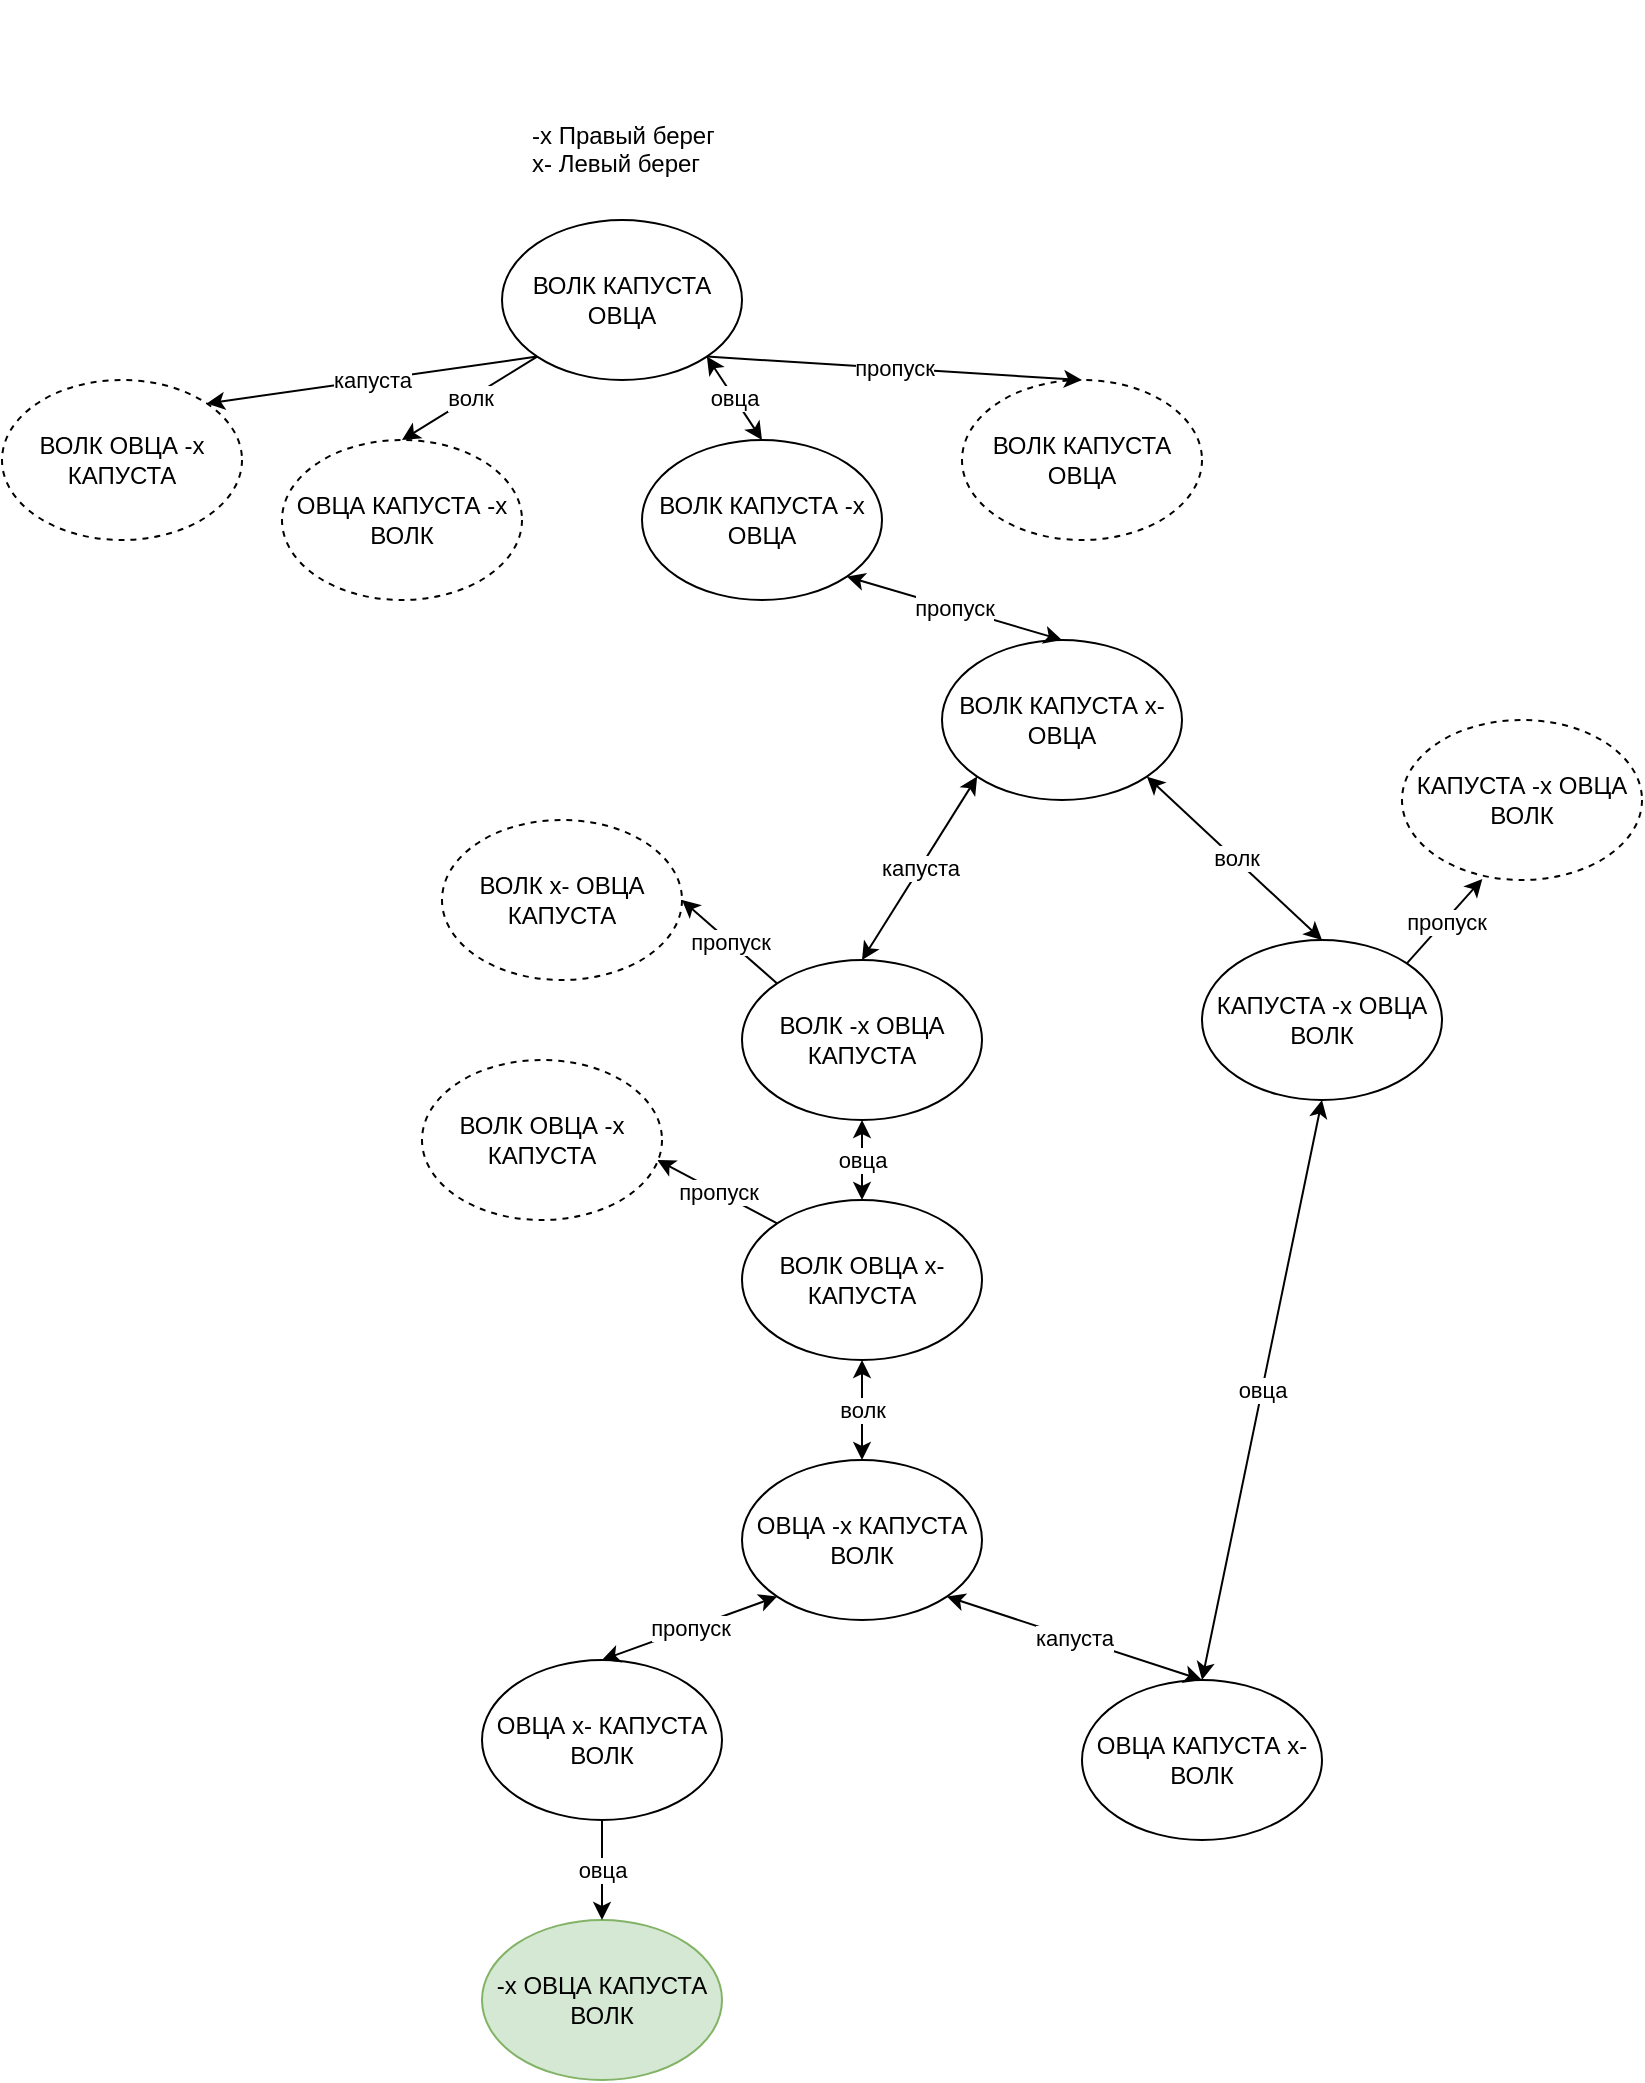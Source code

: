 <mxfile version="20.8.13" type="device"><diagram name="Страница 1" id="RQJvsmNlZfWdsytIV_r7"><mxGraphModel dx="989" dy="1708" grid="1" gridSize="10" guides="1" tooltips="1" connect="1" arrows="1" fold="1" page="1" pageScale="1" pageWidth="827" pageHeight="1169" math="0" shadow="0"><root><mxCell id="0"/><mxCell id="1" parent="0"/><mxCell id="ZOg1ylQ4TY3AnqUvx3oS-1" value="ВОЛК КАПУСТА ОВЦА" style="ellipse;whiteSpace=wrap;html=1;" parent="1" vertex="1"><mxGeometry x="340" y="30" width="120" height="80" as="geometry"/></mxCell><mxCell id="YB28GY40SFFedUHc5itZ-1" value="ВОЛК КАПУСТА ОВЦА" style="ellipse;whiteSpace=wrap;html=1;dashed=1;" vertex="1" parent="1"><mxGeometry x="570" y="110" width="120" height="80" as="geometry"/></mxCell><mxCell id="YB28GY40SFFedUHc5itZ-3" value="" style="endArrow=classic;html=1;rounded=0;exitX=1;exitY=1;exitDx=0;exitDy=0;entryX=0.5;entryY=0;entryDx=0;entryDy=0;" edge="1" parent="1" source="ZOg1ylQ4TY3AnqUvx3oS-1" target="YB28GY40SFFedUHc5itZ-1"><mxGeometry relative="1" as="geometry"><mxPoint x="510" y="80" as="sourcePoint"/><mxPoint x="610" y="80" as="targetPoint"/></mxGeometry></mxCell><mxCell id="YB28GY40SFFedUHc5itZ-4" value="пропуск" style="edgeLabel;resizable=0;html=1;align=center;verticalAlign=middle;" connectable="0" vertex="1" parent="YB28GY40SFFedUHc5itZ-3"><mxGeometry relative="1" as="geometry"/></mxCell><mxCell id="YB28GY40SFFedUHc5itZ-5" value="ВОЛК ОВЦА -х КАПУСТА" style="ellipse;whiteSpace=wrap;html=1;dashed=1;" vertex="1" parent="1"><mxGeometry x="90" y="110" width="120" height="80" as="geometry"/></mxCell><mxCell id="YB28GY40SFFedUHc5itZ-6" value="" style="endArrow=classic;html=1;rounded=0;exitX=0;exitY=1;exitDx=0;exitDy=0;entryX=1;entryY=0;entryDx=0;entryDy=0;" edge="1" parent="1" source="ZOg1ylQ4TY3AnqUvx3oS-1" target="YB28GY40SFFedUHc5itZ-5"><mxGeometry relative="1" as="geometry"><mxPoint x="329.996" y="144.144" as="sourcePoint"/><mxPoint x="437.57" y="175.86" as="targetPoint"/></mxGeometry></mxCell><mxCell id="YB28GY40SFFedUHc5itZ-7" value="капуста" style="edgeLabel;resizable=0;html=1;align=center;verticalAlign=middle;" connectable="0" vertex="1" parent="YB28GY40SFFedUHc5itZ-6"><mxGeometry relative="1" as="geometry"/></mxCell><mxCell id="YB28GY40SFFedUHc5itZ-8" value="ОВЦА КАПУСТА -х ВОЛК" style="ellipse;whiteSpace=wrap;html=1;dashed=1;" vertex="1" parent="1"><mxGeometry x="230" y="140" width="120" height="80" as="geometry"/></mxCell><mxCell id="YB28GY40SFFedUHc5itZ-9" value="" style="endArrow=classic;html=1;rounded=0;entryX=0.5;entryY=0;entryDx=0;entryDy=0;exitX=0;exitY=1;exitDx=0;exitDy=0;" edge="1" parent="1" source="ZOg1ylQ4TY3AnqUvx3oS-1" target="YB28GY40SFFedUHc5itZ-8"><mxGeometry relative="1" as="geometry"><mxPoint x="350" y="160" as="sourcePoint"/><mxPoint x="282.426" y="141.716" as="targetPoint"/></mxGeometry></mxCell><mxCell id="YB28GY40SFFedUHc5itZ-10" value="волк" style="edgeLabel;resizable=0;html=1;align=center;verticalAlign=middle;" connectable="0" vertex="1" parent="YB28GY40SFFedUHc5itZ-9"><mxGeometry relative="1" as="geometry"/></mxCell><mxCell id="YB28GY40SFFedUHc5itZ-12" value="" style="endArrow=classic;html=1;rounded=0;entryX=0.5;entryY=0;entryDx=0;entryDy=0;exitX=1;exitY=1;exitDx=0;exitDy=0;startArrow=classic;startFill=1;" edge="1" target="YB28GY40SFFedUHc5itZ-14" parent="1" source="ZOg1ylQ4TY3AnqUvx3oS-1"><mxGeometry relative="1" as="geometry"><mxPoint x="497.574" y="130.004" as="sourcePoint"/><mxPoint x="422.426" y="173.436" as="targetPoint"/></mxGeometry></mxCell><mxCell id="YB28GY40SFFedUHc5itZ-13" value="овца" style="edgeLabel;resizable=0;html=1;align=center;verticalAlign=middle;" connectable="0" vertex="1" parent="YB28GY40SFFedUHc5itZ-12"><mxGeometry relative="1" as="geometry"/></mxCell><mxCell id="YB28GY40SFFedUHc5itZ-14" value="ВОЛК КАПУСТА -х ОВЦА" style="ellipse;whiteSpace=wrap;html=1;" vertex="1" parent="1"><mxGeometry x="410" y="140" width="120" height="80" as="geometry"/></mxCell><mxCell id="YB28GY40SFFedUHc5itZ-23" value="&lt;h1&gt;&lt;br&gt;&lt;/h1&gt;&lt;div&gt;-х Правый берег&lt;/div&gt;&lt;div&gt;х- Левый берег&lt;br&gt;&lt;/div&gt;" style="text;html=1;strokeColor=none;fillColor=none;spacing=5;spacingTop=-20;whiteSpace=wrap;overflow=hidden;rounded=0;fontColor=#000000;" vertex="1" parent="1"><mxGeometry x="350" y="-70" width="190" height="120" as="geometry"/></mxCell><mxCell id="YB28GY40SFFedUHc5itZ-85" value="ВОЛК КАПУСТА х- ОВЦА" style="ellipse;whiteSpace=wrap;html=1;" vertex="1" parent="1"><mxGeometry x="560" y="240" width="120" height="80" as="geometry"/></mxCell><mxCell id="YB28GY40SFFedUHc5itZ-86" value="" style="endArrow=classic;html=1;rounded=0;exitX=1;exitY=1;exitDx=0;exitDy=0;entryX=0.5;entryY=0;entryDx=0;entryDy=0;startArrow=classic;startFill=1;" edge="1" parent="1" source="YB28GY40SFFedUHc5itZ-14" target="YB28GY40SFFedUHc5itZ-85"><mxGeometry relative="1" as="geometry"><mxPoint x="549.996" y="228.284" as="sourcePoint"/><mxPoint x="737.57" y="240" as="targetPoint"/></mxGeometry></mxCell><mxCell id="YB28GY40SFFedUHc5itZ-87" value="пропуск" style="edgeLabel;resizable=0;html=1;align=center;verticalAlign=middle;" connectable="0" vertex="1" parent="YB28GY40SFFedUHc5itZ-86"><mxGeometry relative="1" as="geometry"/></mxCell><mxCell id="YB28GY40SFFedUHc5itZ-93" value="К" style="endArrow=classic;html=1;rounded=0;exitX=0;exitY=1;exitDx=0;exitDy=0;entryX=0.5;entryY=0;entryDx=0;entryDy=0;startArrow=classic;startFill=1;" edge="1" parent="1" source="YB28GY40SFFedUHc5itZ-85" target="YB28GY40SFFedUHc5itZ-97"><mxGeometry relative="1" as="geometry"><mxPoint x="497.884" y="350.004" as="sourcePoint"/><mxPoint x="510" y="380" as="targetPoint"/></mxGeometry></mxCell><mxCell id="YB28GY40SFFedUHc5itZ-94" value="капуста" style="edgeLabel;resizable=0;html=1;align=center;verticalAlign=middle;" connectable="0" vertex="1" parent="YB28GY40SFFedUHc5itZ-93"><mxGeometry relative="1" as="geometry"/></mxCell><mxCell id="YB28GY40SFFedUHc5itZ-95" value="К" style="endArrow=classic;html=1;rounded=0;exitX=1;exitY=1;exitDx=0;exitDy=0;entryX=0.5;entryY=0;entryDx=0;entryDy=0;startArrow=classic;startFill=1;" edge="1" parent="1" source="YB28GY40SFFedUHc5itZ-85" target="YB28GY40SFFedUHc5itZ-98"><mxGeometry relative="1" as="geometry"><mxPoint x="617.574" y="370.004" as="sourcePoint"/><mxPoint x="730" y="380" as="targetPoint"/></mxGeometry></mxCell><mxCell id="YB28GY40SFFedUHc5itZ-96" value="волк" style="edgeLabel;resizable=0;html=1;align=center;verticalAlign=middle;" connectable="0" vertex="1" parent="YB28GY40SFFedUHc5itZ-95"><mxGeometry relative="1" as="geometry"/></mxCell><mxCell id="YB28GY40SFFedUHc5itZ-97" value="ВОЛК -х ОВЦА КАПУСТА" style="ellipse;whiteSpace=wrap;html=1;" vertex="1" parent="1"><mxGeometry x="460" y="400" width="120" height="80" as="geometry"/></mxCell><mxCell id="YB28GY40SFFedUHc5itZ-98" value="КАПУСТА -х ОВЦА ВОЛК" style="ellipse;whiteSpace=wrap;html=1;" vertex="1" parent="1"><mxGeometry x="690" y="390" width="120" height="80" as="geometry"/></mxCell><mxCell id="YB28GY40SFFedUHc5itZ-99" value="" style="endArrow=classic;html=1;rounded=0;exitX=1;exitY=0;exitDx=0;exitDy=0;entryX=0.335;entryY=0.993;entryDx=0;entryDy=0;entryPerimeter=0;" edge="1" parent="1" source="YB28GY40SFFedUHc5itZ-98" target="YB28GY40SFFedUHc5itZ-101"><mxGeometry relative="1" as="geometry"><mxPoint x="759.996" y="360.004" as="sourcePoint"/><mxPoint x="830" y="360" as="targetPoint"/></mxGeometry></mxCell><mxCell id="YB28GY40SFFedUHc5itZ-100" value="пропуск" style="edgeLabel;resizable=0;html=1;align=center;verticalAlign=middle;" connectable="0" vertex="1" parent="YB28GY40SFFedUHc5itZ-99"><mxGeometry relative="1" as="geometry"/></mxCell><mxCell id="YB28GY40SFFedUHc5itZ-101" value="КАПУСТА -х ОВЦА ВОЛК" style="ellipse;whiteSpace=wrap;html=1;dashed=1;" vertex="1" parent="1"><mxGeometry x="790" y="280" width="120" height="80" as="geometry"/></mxCell><mxCell id="YB28GY40SFFedUHc5itZ-104" value="" style="endArrow=classic;html=1;rounded=0;exitX=0;exitY=0;exitDx=0;exitDy=0;entryX=1;entryY=0.5;entryDx=0;entryDy=0;" edge="1" parent="1" source="YB28GY40SFFedUHc5itZ-97" target="YB28GY40SFFedUHc5itZ-106"><mxGeometry relative="1" as="geometry"><mxPoint x="394.996" y="402.276" as="sourcePoint"/><mxPoint x="432.77" y="360.0" as="targetPoint"/></mxGeometry></mxCell><mxCell id="YB28GY40SFFedUHc5itZ-105" value="пропуск" style="edgeLabel;resizable=0;html=1;align=center;verticalAlign=middle;" connectable="0" vertex="1" parent="YB28GY40SFFedUHc5itZ-104"><mxGeometry relative="1" as="geometry"/></mxCell><mxCell id="YB28GY40SFFedUHc5itZ-106" value="ВОЛК х- ОВЦА КАПУСТА" style="ellipse;whiteSpace=wrap;html=1;dashed=1;" vertex="1" parent="1"><mxGeometry x="310" y="330" width="120" height="80" as="geometry"/></mxCell><mxCell id="YB28GY40SFFedUHc5itZ-107" value="" style="endArrow=classic;html=1;rounded=0;exitX=0.5;exitY=1;exitDx=0;exitDy=0;entryX=0.5;entryY=0;entryDx=0;entryDy=0;startArrow=classic;startFill=1;" edge="1" parent="1" source="YB28GY40SFFedUHc5itZ-97" target="YB28GY40SFFedUHc5itZ-109"><mxGeometry relative="1" as="geometry"><mxPoint x="460.004" y="520.004" as="sourcePoint"/><mxPoint x="520" y="520" as="targetPoint"/></mxGeometry></mxCell><mxCell id="YB28GY40SFFedUHc5itZ-108" value="овца" style="edgeLabel;resizable=0;html=1;align=center;verticalAlign=middle;" connectable="0" vertex="1" parent="YB28GY40SFFedUHc5itZ-107"><mxGeometry relative="1" as="geometry"/></mxCell><mxCell id="YB28GY40SFFedUHc5itZ-109" value="ВОЛК ОВЦА х- КАПУСТА" style="ellipse;whiteSpace=wrap;html=1;" vertex="1" parent="1"><mxGeometry x="460" y="520" width="120" height="80" as="geometry"/></mxCell><mxCell id="YB28GY40SFFedUHc5itZ-117" value="" style="endArrow=classic;html=1;rounded=0;exitX=0.5;exitY=1;exitDx=0;exitDy=0;entryX=0.5;entryY=0;entryDx=0;entryDy=0;startArrow=classic;startFill=1;" edge="1" parent="1" source="YB28GY40SFFedUHc5itZ-98" target="YB28GY40SFFedUHc5itZ-129"><mxGeometry relative="1" as="geometry"><mxPoint x="720" y="480" as="sourcePoint"/><mxPoint x="720" y="520" as="targetPoint"/></mxGeometry></mxCell><mxCell id="YB28GY40SFFedUHc5itZ-118" value="овца" style="edgeLabel;resizable=0;html=1;align=center;verticalAlign=middle;" connectable="0" vertex="1" parent="YB28GY40SFFedUHc5itZ-117"><mxGeometry relative="1" as="geometry"/></mxCell><mxCell id="YB28GY40SFFedUHc5itZ-119" value="" style="endArrow=classic;html=1;rounded=0;exitX=0.5;exitY=1;exitDx=0;exitDy=0;startArrow=classic;startFill=1;entryX=0.5;entryY=0;entryDx=0;entryDy=0;" edge="1" parent="1" source="YB28GY40SFFedUHc5itZ-109" target="YB28GY40SFFedUHc5itZ-121"><mxGeometry relative="1" as="geometry"><mxPoint x="477.574" y="620.004" as="sourcePoint"/><mxPoint x="520" y="650" as="targetPoint"/></mxGeometry></mxCell><mxCell id="YB28GY40SFFedUHc5itZ-120" value="волк" style="edgeLabel;resizable=0;html=1;align=center;verticalAlign=middle;" connectable="0" vertex="1" parent="YB28GY40SFFedUHc5itZ-119"><mxGeometry relative="1" as="geometry"/></mxCell><mxCell id="YB28GY40SFFedUHc5itZ-121" value="ОВЦА -х КАПУСТА ВОЛК" style="ellipse;whiteSpace=wrap;html=1;" vertex="1" parent="1"><mxGeometry x="460" y="650" width="120" height="80" as="geometry"/></mxCell><mxCell id="YB28GY40SFFedUHc5itZ-122" value="" style="endArrow=classic;html=1;rounded=0;exitX=0;exitY=0;exitDx=0;exitDy=0;entryX=0.98;entryY=0.625;entryDx=0;entryDy=0;entryPerimeter=0;" edge="1" parent="1" source="YB28GY40SFFedUHc5itZ-109" target="YB28GY40SFFedUHc5itZ-124"><mxGeometry relative="1" as="geometry"><mxPoint x="467.574" y="541.716" as="sourcePoint"/><mxPoint x="420" y="500" as="targetPoint"/></mxGeometry></mxCell><mxCell id="YB28GY40SFFedUHc5itZ-123" value="пропуск" style="edgeLabel;resizable=0;html=1;align=center;verticalAlign=middle;" connectable="0" vertex="1" parent="YB28GY40SFFedUHc5itZ-122"><mxGeometry relative="1" as="geometry"/></mxCell><mxCell id="YB28GY40SFFedUHc5itZ-124" value="ВОЛК ОВЦА -х КАПУСТА" style="ellipse;whiteSpace=wrap;html=1;dashed=1;" vertex="1" parent="1"><mxGeometry x="300" y="450" width="120" height="80" as="geometry"/></mxCell><mxCell id="YB28GY40SFFedUHc5itZ-125" value="ОВЦА x- КАПУСТА ВОЛК" style="ellipse;whiteSpace=wrap;html=1;" vertex="1" parent="1"><mxGeometry x="330" y="750" width="120" height="80" as="geometry"/></mxCell><mxCell id="YB28GY40SFFedUHc5itZ-126" value="" style="endArrow=classic;html=1;rounded=0;exitX=0;exitY=1;exitDx=0;exitDy=0;entryX=0.5;entryY=0;entryDx=0;entryDy=0;startArrow=classic;startFill=1;" edge="1" parent="1" source="YB28GY40SFFedUHc5itZ-121" target="YB28GY40SFFedUHc5itZ-125"><mxGeometry relative="1" as="geometry"><mxPoint x="473.974" y="649.996" as="sourcePoint"/><mxPoint x="414.0" y="618.28" as="targetPoint"/></mxGeometry></mxCell><mxCell id="YB28GY40SFFedUHc5itZ-127" value="пропуск" style="edgeLabel;resizable=0;html=1;align=center;verticalAlign=middle;" connectable="0" vertex="1" parent="YB28GY40SFFedUHc5itZ-126"><mxGeometry relative="1" as="geometry"/></mxCell><mxCell id="YB28GY40SFFedUHc5itZ-129" value="ОВЦА КАПУСТА х- ВОЛК" style="ellipse;whiteSpace=wrap;html=1;" vertex="1" parent="1"><mxGeometry x="630" y="760" width="120" height="80" as="geometry"/></mxCell><mxCell id="YB28GY40SFFedUHc5itZ-130" value="" style="endArrow=classic;html=1;rounded=0;exitX=1;exitY=1;exitDx=0;exitDy=0;startArrow=classic;startFill=1;entryX=0.5;entryY=0;entryDx=0;entryDy=0;" edge="1" parent="1" source="YB28GY40SFFedUHc5itZ-121" target="YB28GY40SFFedUHc5itZ-129"><mxGeometry relative="1" as="geometry"><mxPoint x="530" y="750" as="sourcePoint"/><mxPoint x="530" y="800" as="targetPoint"/></mxGeometry></mxCell><mxCell id="YB28GY40SFFedUHc5itZ-131" value="капуста" style="edgeLabel;resizable=0;html=1;align=center;verticalAlign=middle;" connectable="0" vertex="1" parent="YB28GY40SFFedUHc5itZ-130"><mxGeometry relative="1" as="geometry"/></mxCell><mxCell id="YB28GY40SFFedUHc5itZ-132" value="-х ОВЦА КАПУСТА ВОЛК" style="ellipse;whiteSpace=wrap;html=1;fillColor=#d5e8d4;strokeColor=#82b366;" vertex="1" parent="1"><mxGeometry x="330" y="880" width="120" height="80" as="geometry"/></mxCell><mxCell id="YB28GY40SFFedUHc5itZ-135" value="" style="endArrow=classic;html=1;rounded=0;exitX=0.5;exitY=1;exitDx=0;exitDy=0;entryX=0.5;entryY=0;entryDx=0;entryDy=0;" edge="1" parent="1" source="YB28GY40SFFedUHc5itZ-125" target="YB28GY40SFFedUHc5itZ-132"><mxGeometry relative="1" as="geometry"><mxPoint x="493.784" y="869.996" as="sourcePoint"/><mxPoint x="446.21" y="828.28" as="targetPoint"/></mxGeometry></mxCell><mxCell id="YB28GY40SFFedUHc5itZ-136" value="овца" style="edgeLabel;resizable=0;html=1;align=center;verticalAlign=middle;" connectable="0" vertex="1" parent="YB28GY40SFFedUHc5itZ-135"><mxGeometry relative="1" as="geometry"/></mxCell></root></mxGraphModel></diagram></mxfile>
